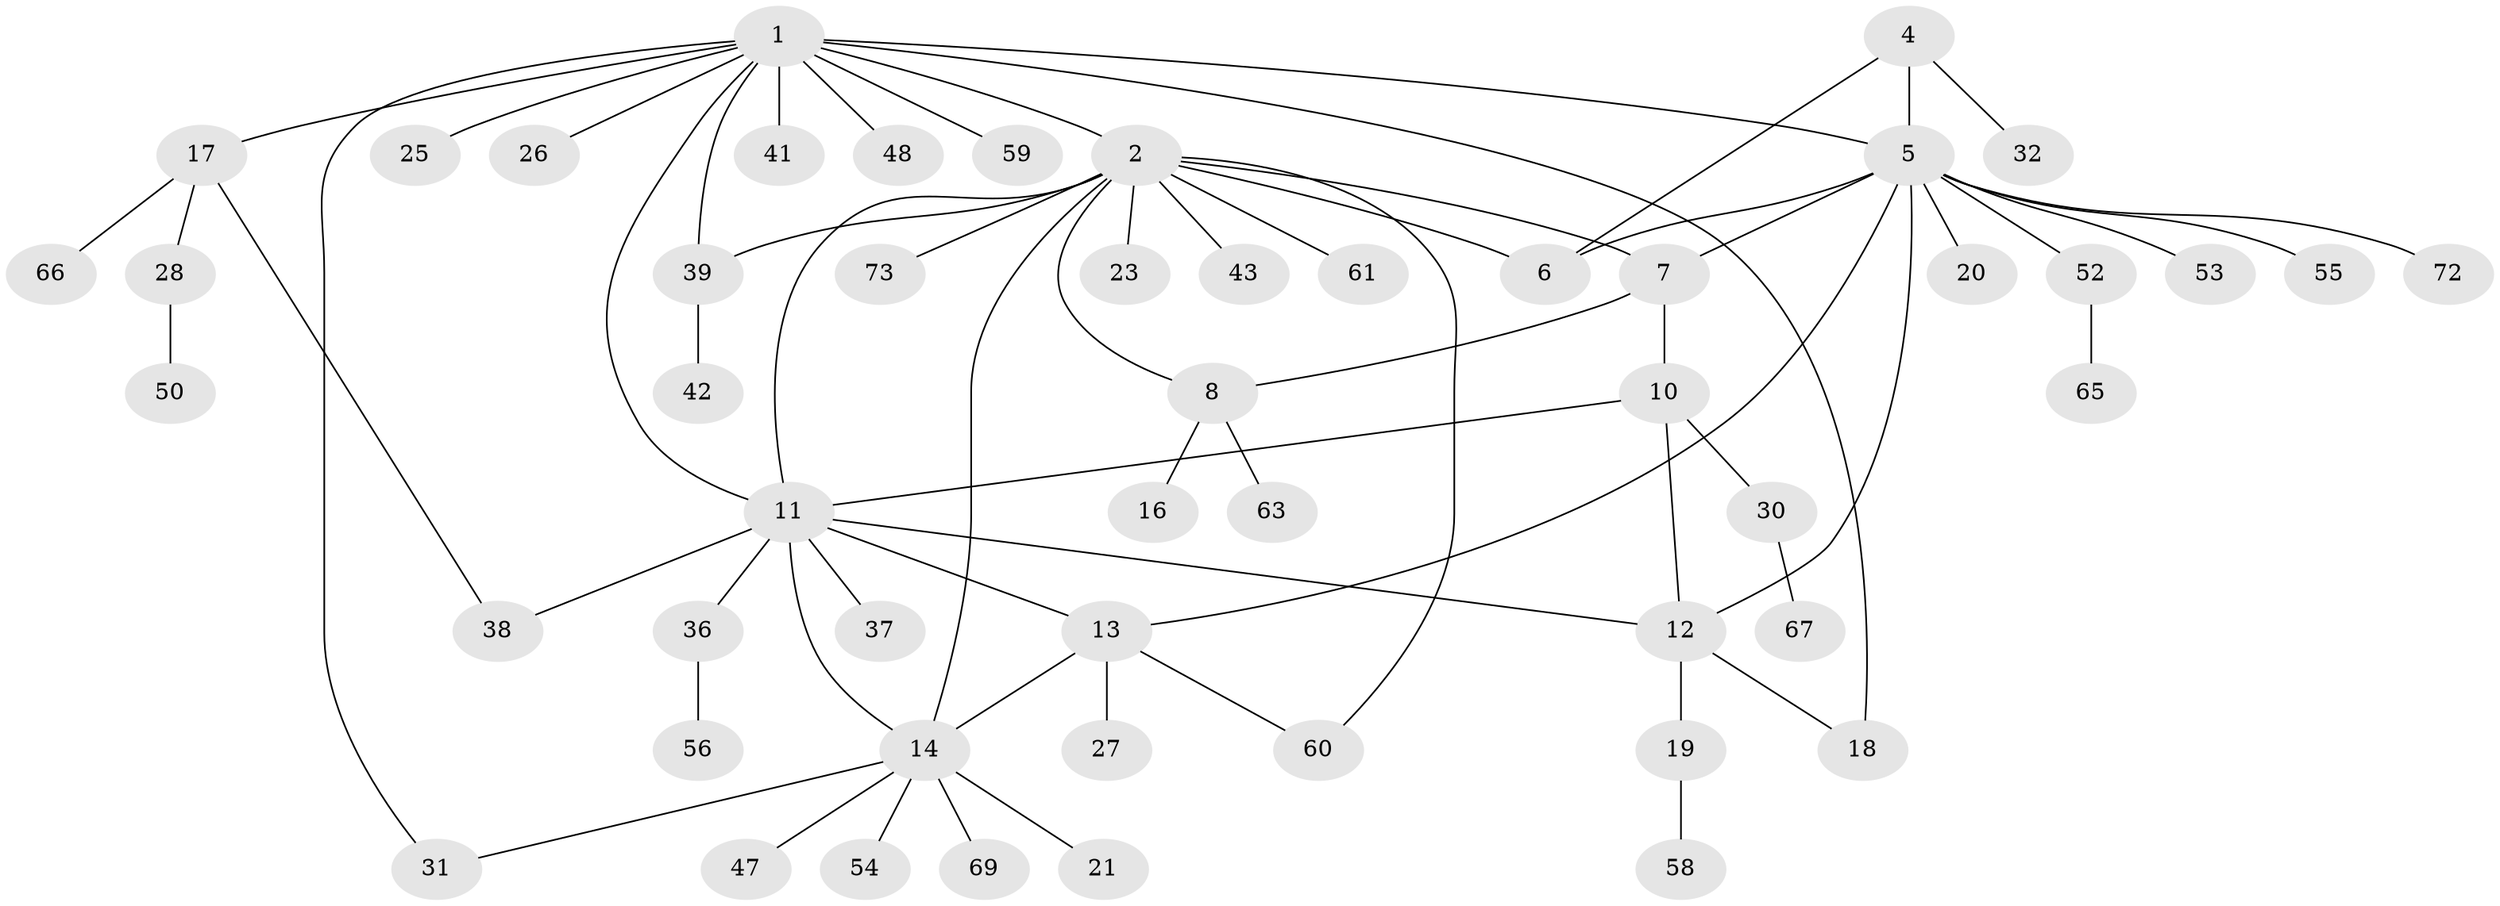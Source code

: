 // Generated by graph-tools (version 1.1) at 2025/24/03/03/25 07:24:14]
// undirected, 52 vertices, 67 edges
graph export_dot {
graph [start="1"]
  node [color=gray90,style=filled];
  1 [super="+3"];
  2 [super="+9"];
  4 [super="+24"];
  5 [super="+68"];
  6;
  7 [super="+40"];
  8 [super="+49"];
  10;
  11 [super="+15"];
  12;
  13 [super="+35"];
  14 [super="+22"];
  16;
  17 [super="+29"];
  18 [super="+33"];
  19 [super="+34"];
  20;
  21;
  23;
  25;
  26;
  27 [super="+62"];
  28 [super="+64"];
  30 [super="+44"];
  31 [super="+45"];
  32;
  36 [super="+46"];
  37 [super="+71"];
  38;
  39 [super="+51"];
  41;
  42 [super="+57"];
  43;
  47;
  48;
  50;
  52;
  53;
  54;
  55;
  56 [super="+70"];
  58;
  59;
  60;
  61;
  63;
  65;
  66;
  67;
  69;
  72;
  73;
  1 -- 2 [weight=2];
  1 -- 17;
  1 -- 26;
  1 -- 39;
  1 -- 48;
  1 -- 59;
  1 -- 5;
  1 -- 25;
  1 -- 31;
  1 -- 41;
  1 -- 18;
  1 -- 11;
  2 -- 11;
  2 -- 23;
  2 -- 60;
  2 -- 61;
  2 -- 73;
  2 -- 39;
  2 -- 6;
  2 -- 7;
  2 -- 8;
  2 -- 43;
  2 -- 14;
  4 -- 5;
  4 -- 6;
  4 -- 32;
  5 -- 6;
  5 -- 12;
  5 -- 13;
  5 -- 20;
  5 -- 52;
  5 -- 53;
  5 -- 55;
  5 -- 72;
  5 -- 7;
  7 -- 8;
  7 -- 10;
  8 -- 16;
  8 -- 63;
  10 -- 11;
  10 -- 12;
  10 -- 30;
  11 -- 12;
  11 -- 37;
  11 -- 38;
  11 -- 36;
  11 -- 13;
  11 -- 14;
  12 -- 18;
  12 -- 19;
  13 -- 14;
  13 -- 27;
  13 -- 60;
  14 -- 21;
  14 -- 31;
  14 -- 47;
  14 -- 54;
  14 -- 69;
  17 -- 28;
  17 -- 38;
  17 -- 66;
  19 -- 58;
  28 -- 50;
  30 -- 67;
  36 -- 56;
  39 -- 42;
  52 -- 65;
}
